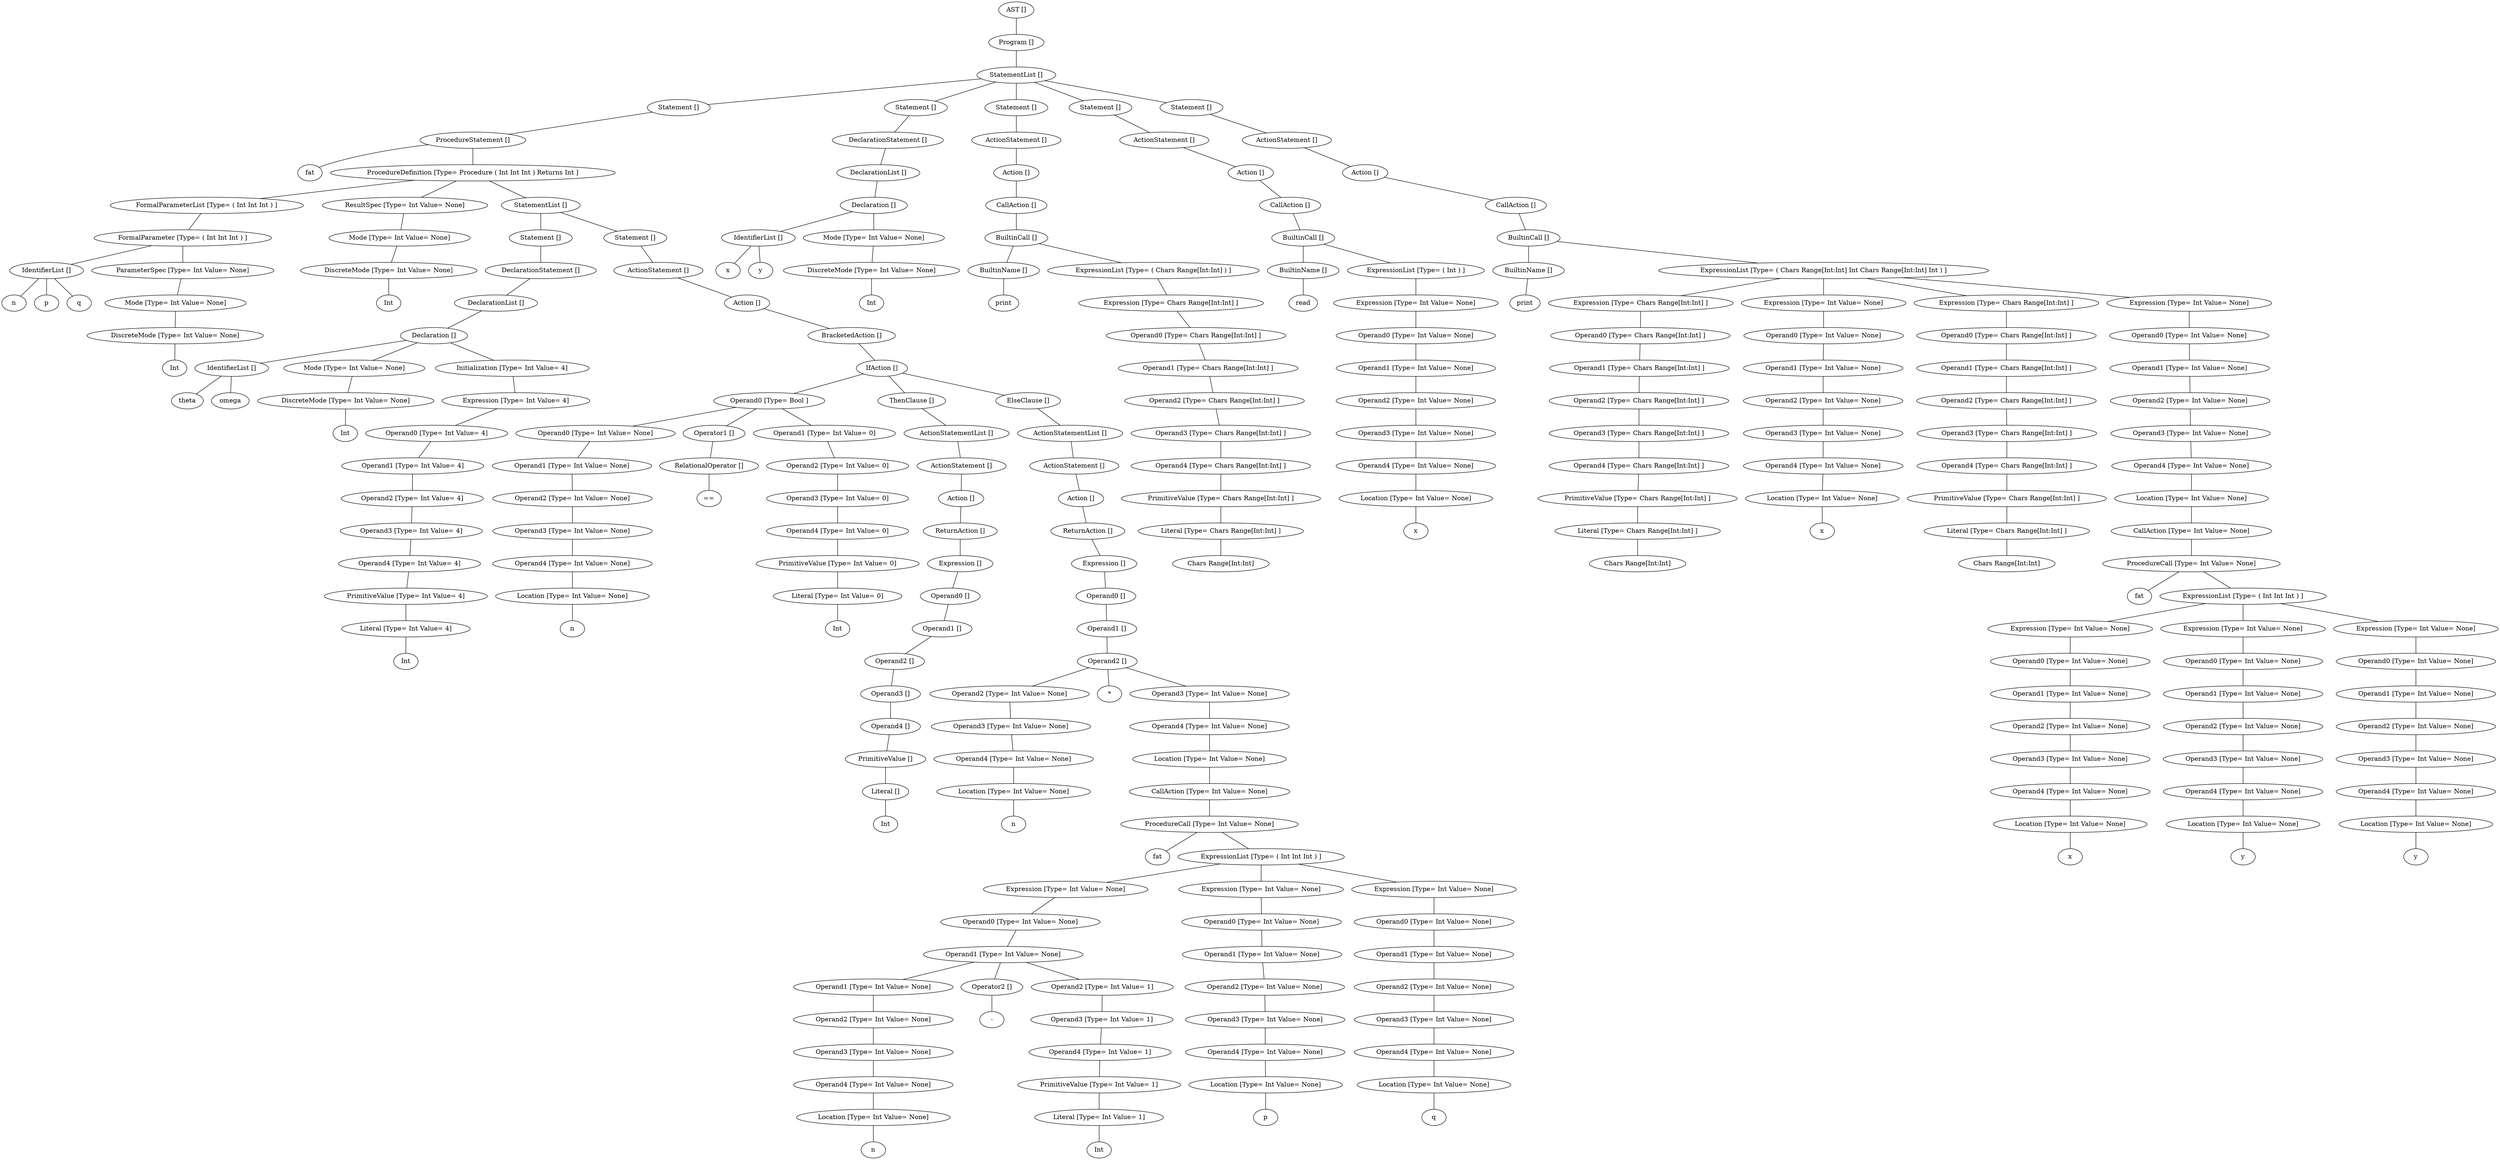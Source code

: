 graph G {
50306128 [label="AST []"];
50306240 [label="AST None"];
50306128 -- 50306240;
50306240 [label="Program []"];
50328576 [label="Program None"];
50306240 -- 50328576;
50328576 [label="StatementList []"];
49933056 [label="StatementList None"];
50328576 -- 49933056;
49933056 [label="Statement []"];
49933112 [label="Statement None"];
49933056 -- 49933112;
49933112 [label="ProcedureStatement []"];
11753220922106232739 [label=fat];
49933112 -- 11753220922106232739;
50261352 [label="ProcedureStatement None"];
49933112 -- 50261352;
50261352 [label="ProcedureDefinition [Type= Procedure ( Int Int Int ) Returns Int ]"];
49933336 [label="ProcedureDefinition Procedure ( Int Int Int ) Returns Int"];
50261352 -- 49933336;
49933336 [label="FormalParameterList [Type= ( Int Int Int ) ]"];
50260456 [label="FormalParameterList ( Int Int Int )"];
49933336 -- 50260456;
50260456 [label="FormalParameter [Type= ( Int Int Int ) ]"];
50260624 [label="FormalParameter ( Int Int Int )"];
50260456 -- 50260624;
50260624 [label="IdentifierList []"];
10289635874894923298 [label=n];
50260624 -- 10289635874894923298;
10816791692085970681 [label=p];
50260624 -- 10816791692085970681;
9429030737808121522 [label=q];
50260624 -- 9429030737808121522;
50260344 [label="FormalParameter ( Int Int Int )"];
50260456 -- 50260344;
50260344 [label="ParameterSpec [Type= Int Value= None]"];
50260680 [label="ParameterSpec Int"];
50260344 -- 50260680;
50260680 [label="Mode [Type= Int Value= None]"];
49933448 [label="Mode Int"];
50260680 -- 49933448;
49933448 [label="DiscreteMode [Type= Int Value= None]"];
12376218996499889081 [label=Int];
49933448 -- 12376218996499889081;
50260512 [label="ProcedureDefinition Procedure ( Int Int Int ) Returns Int"];
50261352 -- 50260512;
50260512 [label="ResultSpec [Type= Int Value= None]"];
50260960 [label="ResultSpec Int"];
50260512 -- 50260960;
50260960 [label="Mode [Type= Int Value= None]"];
50260568 [label="Mode Int"];
50260960 -- 50260568;
50260568 [label="DiscreteMode [Type= Int Value= None]"];
12080855125116047602 [label=Int];
50260568 -- 12080855125116047602;
50284472 [label="ProcedureDefinition Procedure ( Int Int Int ) Returns Int"];
50261352 -- 50284472;
50284472 [label="StatementList []"];
50261408 [label="StatementList None"];
50284472 -- 50261408;
50261408 [label="Statement []"];
50282904 [label="Statement None"];
50261408 -- 50282904;
50282904 [label="DeclarationStatement []"];
50261240 [label="DeclarationStatement None"];
50282904 -- 50261240;
50261240 [label="DeclarationList []"];
50261744 [label="DeclarationList None"];
50261240 -- 50261744;
50261744 [label="Declaration []"];
50260904 [label="Declaration None"];
50261744 -- 50260904;
50260904 [label="IdentifierList []"];
13462875845590353434 [label=theta];
50260904 -- 13462875845590353434;
12564790759931128373 [label=omega];
50260904 -- 12564790759931128373;
50261016 [label="Declaration None"];
50261744 -- 50261016;
50261016 [label="Mode [Type= Int Value= None]"];
50260736 [label="Mode Int"];
50261016 -- 50260736;
50260736 [label="DiscreteMode [Type= Int Value= None]"];
10849842271655727283 [label=Int];
50260736 -- 10849842271655727283;
50282736 [label="Declaration None"];
50261744 -- 50282736;
50282736 [label="Initialization [Type= Int Value= 4]"];
50282680 [label="Initialization Int"];
50282736 -- 50282680;
50282680 [label="Expression [Type= Int Value= 4]"];
50282624 [label="Expression Int"];
50282680 -- 50282624;
50282624 [label="Operand0 [Type= Int Value= 4]"];
50282568 [label="Operand0 Int"];
50282624 -- 50282568;
50282568 [label="Operand1 [Type= Int Value= 4]"];
50261968 [label="Operand1 Int"];
50282568 -- 50261968;
50261968 [label="Operand2 [Type= Int Value= 4]"];
50261912 [label="Operand2 Int"];
50261968 -- 50261912;
50261912 [label="Operand3 [Type= Int Value= 4]"];
50261576 [label="Operand3 Int"];
50261912 -- 50261576;
50261576 [label="Operand4 [Type= Int Value= 4]"];
50260848 [label="Operand4 Int"];
50261576 -- 50260848;
50260848 [label="PrimitiveValue [Type= Int Value= 4]"];
50261632 [label="PrimitiveValue Int"];
50260848 -- 50261632;
50261632 [label="Literal [Type= Int Value= 4]"];
13436550117560856267 [label=Int];
50261632 -- 13436550117560856267;
50282848 [label="StatementList None"];
50284472 -- 50282848;
50282848 [label="Statement []"];
50284752 [label="Statement None"];
50282848 -- 50284752;
50284752 [label="ActionStatement []"];
50284136 [label="ActionStatement None"];
50284752 -- 50284136;
50284136 [label="Action []"];
50282960 [label="Action None"];
50284136 -- 50282960;
50282960 [label="BracketedAction []"];
50284920 [label="BracketedAction None"];
50282960 -- 50284920;
50284920 [label="IfAction []"];
50284024 [label="IfAction None"];
50284920 -- 50284024;
50284024 [label="Operand0 [Type= Bool ]"];
50283296 [label="Operand0 Bool"];
50284024 -- 50283296;
50283296 [label="Operand0 [Type= Int Value= None]"];
50283240 [label="Operand0 Int"];
50283296 -- 50283240;
50283240 [label="Operand1 [Type= Int Value= None]"];
50283184 [label="Operand1 Int"];
50283240 -- 50283184;
50283184 [label="Operand2 [Type= Int Value= None]"];
50261856 [label="Operand2 Int"];
50283184 -- 50261856;
50261856 [label="Operand3 [Type= Int Value= None]"];
50282792 [label="Operand3 Int"];
50261856 -- 50282792;
50282792 [label="Operand4 [Type= Int Value= None]"];
50283016 [label="Operand4 Int"];
50282792 -- 50283016;
50283016 [label="Location [Type= Int Value= None]"];
11639602615100219367 [label=n];
50283016 -- 11639602615100219367;
50283072 [label="Operand0 Bool"];
50284024 -- 50283072;
50283072 [label="Operator1 []"];
50283352 [label="Operator1 None"];
50283072 -- 50283352;
50283352 [label="RelationalOperator []"];
13035601493671135643 [label="=="];
50283352 -- 13035601493671135643;
50283968 [label="Operand0 Bool"];
50284024 -- 50283968;
50283968 [label="Operand1 [Type= Int Value= 0]"];
50283912 [label="Operand1 Int"];
50283968 -- 50283912;
50283912 [label="Operand2 [Type= Int Value= 0]"];
50283856 [label="Operand2 Int"];
50283912 -- 50283856;
50283856 [label="Operand3 [Type= Int Value= 0]"];
50283688 [label="Operand3 Int"];
50283856 -- 50283688;
50283688 [label="Operand4 [Type= Int Value= 0]"];
50283520 [label="Operand4 Int"];
50283688 -- 50283520;
50283520 [label="PrimitiveValue [Type= Int Value= 0]"];
50283464 [label="PrimitiveValue Int"];
50283520 -- 50283464;
50283464 [label="Literal [Type= Int Value= 0]"];
13306613510781137244 [label=Int];
50283464 -- 13306613510781137244;
50284248 [label="IfAction None"];
50284920 -- 50284248;
50284248 [label="ThenClause []"];
50284864 [label="ThenClause None"];
50284248 -- 50284864;
50284864 [label="ActionStatementList []"];
50284808 [label="ActionStatementList None"];
50284864 -- 50284808;
50284808 [label="ActionStatement []"];
50284304 [label="ActionStatement None"];
50284808 -- 50284304;
50284304 [label="Action []"];
50284696 [label="Action None"];
50284304 -- 50284696;
50284696 [label="ReturnAction []"];
50284640 [label="ReturnAction None"];
50284696 -- 50284640;
50284640 [label="Expression []"];
50284584 [label="Expression None"];
50284640 -- 50284584;
50284584 [label="Operand0 []"];
50284528 [label="Operand0 None"];
50284584 -- 50284528;
50284528 [label="Operand1 []"];
50284080 [label="Operand1 None"];
50284528 -- 50284080;
50284080 [label="Operand2 []"];
50283632 [label="Operand2 None"];
50284080 -- 50283632;
50283632 [label="Operand3 []"];
50284192 [label="Operand3 None"];
50283632 -- 50284192;
50284192 [label="Operand4 []"];
50284360 [label="Operand4 None"];
50284192 -- 50284360;
50284360 [label="PrimitiveValue []"];
50283408 [label="PrimitiveValue None"];
50284360 -- 50283408;
50283408 [label="Literal []"];
12076231833212066428 [label=Int];
50283408 -- 12076231833212066428;
50285088 [label="IfAction None"];
50284920 -- 50285088;
50285088 [label="ElseClause []"];
50304112 [label="ElseClause None"];
50285088 -- 50304112;
50304112 [label="ActionStatementList []"];
50304056 [label="ActionStatementList None"];
50304112 -- 50304056;
50304056 [label="ActionStatement []"];
50285144 [label="ActionStatement None"];
50304056 -- 50285144;
50285144 [label="Action []"];
50285256 [label="Action None"];
50285144 -- 50285256;
50285256 [label="ReturnAction []"];
50303832 [label="ReturnAction None"];
50285256 -- 50303832;
50303832 [label="Expression []"];
50303104 [label="Expression None"];
50303832 -- 50303104;
50303104 [label="Operand0 []"];
50285312 [label="Operand0 None"];
50303104 -- 50285312;
50285312 [label="Operand1 []"];
50303888 [label="Operand1 None"];
50285312 -- 50303888;
50303888 [label="Operand2 []"];
50283800 [label="Operand2 None"];
50303888 -- 50283800;
50283800 [label="Operand2 [Type= Int Value= None]"];
50285032 [label="Operand2 Int"];
50283800 -- 50285032;
50285032 [label="Operand3 [Type= Int Value= None]"];
50285200 [label="Operand3 Int"];
50285032 -- 50285200;
50285200 [label="Operand4 [Type= Int Value= None]"];
50283744 [label="Operand4 Int"];
50285200 -- 50283744;
50283744 [label="Location [Type= Int Value= None]"];
13026372701379514957 [label=n];
50283744 -- 13026372701379514957;
13365311690945712172 [label="*"];
50303888 -- 13365311690945712172;
50285536 [label="Operand2 None"];
50303888 -- 50285536;
50285536 [label="Operand3 [Type= Int Value= None]"];
50303384 [label="Operand3 Int"];
50285536 -- 50303384;
50303384 [label="Operand4 [Type= Int Value= None]"];
50303944 [label="Operand4 Int"];
50303384 -- 50303944;
50303944 [label="Location [Type= Int Value= None]"];
50285424 [label="Location Int"];
50303944 -- 50285424;
50285424 [label="CallAction [Type= Int Value= None]"];
50303496 [label="CallAction Int"];
50285424 -- 50303496;
50303496 [label="ProcedureCall [Type= Int Value= None]"];
13647065263546765298 [label=fat];
50303496 -- 13647065263546765298;
50303776 [label="ProcedureCall Int"];
50303496 -- 50303776;
50303776 [label="ExpressionList [Type= ( Int Int Int ) ]"];
50286432 [label="ExpressionList ( Int Int Int )"];
50303776 -- 50286432;
50286432 [label="Expression [Type= Int Value= None]"];
50285872 [label="Expression Int"];
50286432 -- 50285872;
50285872 [label="Operand0 [Type= Int Value= None]"];
50286320 [label="Operand0 Int"];
50285872 -- 50286320;
50286320 [label="Operand1 [Type= Int Value= None]"];
50285760 [label="Operand1 Int"];
50286320 -- 50285760;
50285760 [label="Operand1 [Type= Int Value= None]"];
50285704 [label="Operand1 Int"];
50285760 -- 50285704;
50285704 [label="Operand2 [Type= Int Value= None]"];
50285368 [label="Operand2 Int"];
50285704 -- 50285368;
50285368 [label="Operand3 [Type= Int Value= None]"];
50285592 [label="Operand3 Int"];
50285368 -- 50285592;
50285592 [label="Operand4 [Type= Int Value= None]"];
50284976 [label="Operand4 Int"];
50285592 -- 50284976;
50284976 [label="Location [Type= Int Value= None]"];
10136506825088261458 [label=n];
50284976 -- 10136506825088261458;
50285816 [label="Operand1 Int"];
50286320 -- 50285816;
50285816 [label="Operator2 []"];
9384898343418041822 [label="-"];
50285816 -- 9384898343418041822;
50286264 [label="Operand1 Int"];
50286320 -- 50286264;
50286264 [label="Operand2 [Type= Int Value= 1]"];
50286208 [label="Operand2 Int"];
50286264 -- 50286208;
50286208 [label="Operand3 [Type= Int Value= 1]"];
50286096 [label="Operand3 Int"];
50286208 -- 50286096;
50286096 [label="Operand4 [Type= Int Value= 1]"];
50285984 [label="Operand4 Int"];
50286096 -- 50285984;
50285984 [label="PrimitiveValue [Type= Int Value= 1]"];
50285648 [label="PrimitiveValue Int"];
50285984 -- 50285648;
50285648 [label="Literal [Type= Int Value= 1]"];
13680483630917273276 [label=Int];
50285648 -- 13680483630917273276;
50303328 [label="ExpressionList ( Int Int Int )"];
50303776 -- 50303328;
50303328 [label="Expression [Type= Int Value= None]"];
50303272 [label="Expression Int"];
50303328 -- 50303272;
50303272 [label="Operand0 [Type= Int Value= None]"];
50303216 [label="Operand0 Int"];
50303272 -- 50303216;
50303216 [label="Operand1 [Type= Int Value= None]"];
50303160 [label="Operand1 Int"];
50303216 -- 50303160;
50303160 [label="Operand2 [Type= Int Value= None]"];
50286544 [label="Operand2 Int"];
50303160 -- 50286544;
50286544 [label="Operand3 [Type= Int Value= None]"];
50303048 [label="Operand3 Int"];
50286544 -- 50303048;
50303048 [label="Operand4 [Type= Int Value= None]"];
50285928 [label="Operand4 Int"];
50303048 -- 50285928;
50285928 [label="Location [Type= Int Value= None]"];
9841466005819697017 [label=p];
50285928 -- 9841466005819697017;
50303720 [label="ExpressionList ( Int Int Int )"];
50303776 -- 50303720;
50303720 [label="Expression [Type= Int Value= None]"];
50303440 [label="Expression Int"];
50303720 -- 50303440;
50303440 [label="Operand0 [Type= Int Value= None]"];
50303608 [label="Operand0 Int"];
50303440 -- 50303608;
50303608 [label="Operand1 [Type= Int Value= None]"];
50286488 [label="Operand1 Int"];
50303608 -- 50286488;
50286488 [label="Operand2 [Type= Int Value= None]"];
50303552 [label="Operand2 Int"];
50286488 -- 50303552;
50303552 [label="Operand3 [Type= Int Value= None]"];
50286152 [label="Operand3 Int"];
50303552 -- 50286152;
50286152 [label="Operand4 [Type= Int Value= None]"];
50286376 [label="Operand4 Int"];
50286152 -- 50286376;
50286376 [label="Location [Type= Int Value= None]"];
11092580874376074912 [label=q];
50286376 -- 11092580874376074912;
50304448 [label="StatementList None"];
50328576 -- 50304448;
50304448 [label="Statement []"];
50261184 [label="Statement None"];
50304448 -- 50261184;
50261184 [label="DeclarationStatement []"];
50261464 [label="DeclarationStatement None"];
50261184 -- 50261464;
50261464 [label="DeclarationList []"];
50303664 [label="DeclarationList None"];
50261464 -- 50303664;
50303664 [label="Declaration []"];
50261296 [label="Declaration None"];
50303664 -- 50261296;
50261296 [label="IdentifierList []"];
13309439844471537005 [label=x];
50261296 -- 13309439844471537005;
10116246515043968455 [label=y];
50261296 -- 10116246515043968455;
50260288 [label="Declaration None"];
50303664 -- 50260288;
50260288 [label="Mode [Type= Int Value= None]"];
49933392 [label="Mode Int"];
50260288 -- 49933392;
49933392 [label="DiscreteMode [Type= Int Value= None]"];
10379031320550724717 [label=Int];
49933392 -- 10379031320550724717;
50304504 [label="StatementList None"];
50328576 -- 50304504;
50304504 [label="Statement []"];
50305456 [label="Statement None"];
50304504 -- 50305456;
50305456 [label="ActionStatement []"];
50305344 [label="ActionStatement None"];
50305456 -- 50305344;
50305344 [label="Action []"];
50304224 [label="Action None"];
50305344 -- 50304224;
50304224 [label="CallAction []"];
50305232 [label="CallAction None"];
50304224 -- 50305232;
50305232 [label="BuiltinCall []"];
49932888 [label="BuiltinCall None"];
50305232 -- 49932888;
49932888 [label="BuiltinName []"];
10261240001608639079 [label=print];
49932888 -- 10261240001608639079;
50305176 [label="BuiltinCall None"];
50305232 -- 50305176;
50305176 [label="ExpressionList [Type= ( Chars Range[Int:Int] ) ]"];
50305120 [label="ExpressionList ( Chars Range[Int:Int] )"];
50305176 -- 50305120;
50305120 [label="Expression [Type= Chars Range[Int:Int] ]"];
50305064 [label="Expression Chars Range[Int:Int]"];
50305120 -- 50305064;
50305064 [label="Operand0 [Type= Chars Range[Int:Int] ]"];
50305008 [label="Operand0 Chars Range[Int:Int]"];
50305064 -- 50305008;
50305008 [label="Operand1 [Type= Chars Range[Int:Int] ]"];
50304952 [label="Operand1 Chars Range[Int:Int]"];
50305008 -- 50304952;
50304952 [label="Operand2 [Type= Chars Range[Int:Int] ]"];
50304896 [label="Operand2 Chars Range[Int:Int]"];
50304952 -- 50304896;
50304896 [label="Operand3 [Type= Chars Range[Int:Int] ]"];
49933224 [label="Operand3 Chars Range[Int:Int]"];
50304896 -- 49933224;
49933224 [label="Operand4 [Type= Chars Range[Int:Int] ]"];
50304168 [label="Operand4 Chars Range[Int:Int]"];
49933224 -- 50304168;
50304168 [label="PrimitiveValue [Type= Chars Range[Int:Int] ]"];
50304392 [label="PrimitiveValue Chars Range[Int:Int]"];
50304168 -- 50304392;
50304392 [label="Literal [Type= Chars Range[Int:Int] ]"];
9438913767285212753 [label="Chars Range[Int:Int]"];
50304392 -- 9438913767285212753;
50305568 [label="StatementList None"];
50328576 -- 50305568;
50305568 [label="Statement []"];
50306296 [label="Statement None"];
50305568 -- 50306296;
50306296 [label="ActionStatement []"];
50306184 [label="ActionStatement None"];
50306296 -- 50306184;
50306184 [label="Action []"];
50305624 [label="Action None"];
50306184 -- 50305624;
50305624 [label="CallAction []"];
50306072 [label="CallAction None"];
50305624 -- 50306072;
50306072 [label="BuiltinCall []"];
50260400 [label="BuiltinCall None"];
50306072 -- 50260400;
50260400 [label="BuiltinName []"];
9680439552011516513 [label=read];
50260400 -- 9680439552011516513;
50306016 [label="BuiltinCall None"];
50306072 -- 50306016;
50306016 [label="ExpressionList [Type= ( Int ) ]"];
50305960 [label="ExpressionList ( Int )"];
50306016 -- 50305960;
50305960 [label="Expression [Type= Int Value= None]"];
50305904 [label="Expression Int"];
50305960 -- 50305904;
50305904 [label="Operand0 [Type= Int Value= None]"];
50305848 [label="Operand0 Int"];
50305904 -- 50305848;
50305848 [label="Operand1 [Type= Int Value= None]"];
50305792 [label="Operand1 Int"];
50305848 -- 50305792;
50305792 [label="Operand2 [Type= Int Value= None]"];
50304336 [label="Operand2 Int"];
50305792 -- 50304336;
50304336 [label="Operand3 [Type= Int Value= None]"];
50305680 [label="Operand3 Int"];
50304336 -- 50305680;
50305680 [label="Operand4 [Type= Int Value= None]"];
50305512 [label="Operand4 Int"];
50305680 -- 50305512;
50305512 [label="Location [Type= Int Value= None]"];
13605521317076020351 [label=x];
50305512 -- 13605521317076020351;
50306408 [label="StatementList None"];
50328576 -- 50306408;
50306408 [label="Statement []"];
50329080 [label="Statement None"];
50306408 -- 50329080;
50329080 [label="ActionStatement []"];
50331040 [label="ActionStatement None"];
50329080 -- 50331040;
50331040 [label="Action []"];
50306464 [label="Action None"];
50331040 -- 50306464;
50306464 [label="CallAction []"];
50329192 [label="CallAction None"];
50306464 -- 50329192;
50329192 [label="BuiltinCall []"];
50305400 [label="BuiltinCall None"];
50329192 -- 50305400;
50305400 [label="BuiltinName []"];
10636458900508197957 [label=print];
50305400 -- 10636458900508197957;
50330872 [label="BuiltinCall None"];
50329192 -- 50330872;
50330872 [label="ExpressionList [Type= ( Chars Range[Int:Int] Int Chars Range[Int:Int] Int ) ]"];
50327680 [label="ExpressionList ( Chars Range[Int:Int] Int Chars Range[Int:Int] Int )"];
50330872 -- 50327680;
50327680 [label="Expression [Type= Chars Range[Int:Int] ]"];
50327624 [label="Expression Chars Range[Int:Int]"];
50327680 -- 50327624;
50327624 [label="Operand0 [Type= Chars Range[Int:Int] ]"];
50307024 [label="Operand0 Chars Range[Int:Int]"];
50327624 -- 50307024;
50307024 [label="Operand1 [Type= Chars Range[Int:Int] ]"];
50306968 [label="Operand1 Chars Range[Int:Int]"];
50307024 -- 50306968;
50306968 [label="Operand2 [Type= Chars Range[Int:Int] ]"];
50306912 [label="Operand2 Chars Range[Int:Int]"];
50306968 -- 50306912;
50306912 [label="Operand3 [Type= Chars Range[Int:Int] ]"];
50305288 [label="Operand3 Chars Range[Int:Int]"];
50306912 -- 50305288;
50305288 [label="Operand4 [Type= Chars Range[Int:Int] ]"];
50306520 [label="Operand4 Chars Range[Int:Int]"];
50305288 -- 50306520;
50306520 [label="PrimitiveValue [Type= Chars Range[Int:Int] ]"];
50306352 [label="PrimitiveValue Chars Range[Int:Int]"];
50306520 -- 50306352;
50306352 [label="Literal [Type= Chars Range[Int:Int] ]"];
10224042788718532922 [label="Chars Range[Int:Int]"];
50306352 -- 10224042788718532922;
50328240 [label="ExpressionList ( Chars Range[Int:Int] Int Chars Range[Int:Int] Int )"];
50330872 -- 50328240;
50328240 [label="Expression [Type= Int Value= None]"];
50328184 [label="Expression Int"];
50328240 -- 50328184;
50328184 [label="Operand0 [Type= Int Value= None]"];
50328128 [label="Operand0 Int"];
50328184 -- 50328128;
50328128 [label="Operand1 [Type= Int Value= None]"];
50328072 [label="Operand1 Int"];
50328128 -- 50328072;
50328072 [label="Operand2 [Type= Int Value= None]"];
50327904 [label="Operand2 Int"];
50328072 -- 50327904;
50327904 [label="Operand3 [Type= Int Value= None]"];
50327960 [label="Operand3 Int"];
50327904 -- 50327960;
50327960 [label="Operand4 [Type= Int Value= None]"];
50327792 [label="Operand4 Int"];
50327960 -- 50327792;
50327792 [label="Location [Type= Int Value= None]"];
12051400874774964287 [label=x];
50327792 -- 12051400874774964287;
50329024 [label="ExpressionList ( Chars Range[Int:Int] Int Chars Range[Int:Int] Int )"];
50330872 -- 50329024;
50329024 [label="Expression [Type= Chars Range[Int:Int] ]"];
50328968 [label="Expression Chars Range[Int:Int]"];
50329024 -- 50328968;
50328968 [label="Operand0 [Type= Chars Range[Int:Int] ]"];
50328352 [label="Operand0 Chars Range[Int:Int]"];
50328968 -- 50328352;
50328352 [label="Operand1 [Type= Chars Range[Int:Int] ]"];
50327736 [label="Operand1 Chars Range[Int:Int]"];
50328352 -- 50327736;
50327736 [label="Operand2 [Type= Chars Range[Int:Int] ]"];
50327848 [label="Operand2 Chars Range[Int:Int]"];
50327736 -- 50327848;
50327848 [label="Operand3 [Type= Chars Range[Int:Int] ]"];
50328464 [label="Operand3 Chars Range[Int:Int]"];
50327848 -- 50328464;
50328464 [label="Operand4 [Type= Chars Range[Int:Int] ]"];
50328520 [label="Operand4 Chars Range[Int:Int]"];
50328464 -- 50328520;
50328520 [label="PrimitiveValue [Type= Chars Range[Int:Int] ]"];
50306856 [label="PrimitiveValue Chars Range[Int:Int]"];
50328520 -- 50306856;
50306856 [label="Literal [Type= Chars Range[Int:Int] ]"];
12734252260552560443 [label="Chars Range[Int:Int]"];
50306856 -- 12734252260552560443;
50330648 [label="ExpressionList ( Chars Range[Int:Int] Int Chars Range[Int:Int] Int )"];
50330872 -- 50330648;
50330648 [label="Expression [Type= Int Value= None]"];
50329920 [label="Expression Int"];
50330648 -- 50329920;
50329920 [label="Operand0 [Type= Int Value= None]"];
50330480 [label="Operand0 Int"];
50329920 -- 50330480;
50330480 [label="Operand1 [Type= Int Value= None]"];
50330704 [label="Operand1 Int"];
50330480 -- 50330704;
50330704 [label="Operand2 [Type= Int Value= None]"];
50329416 [label="Operand2 Int"];
50330704 -- 50329416;
50329416 [label="Operand3 [Type= Int Value= None]"];
50330200 [label="Operand3 Int"];
50329416 -- 50330200;
50330200 [label="Operand4 [Type= Int Value= None]"];
50330760 [label="Operand4 Int"];
50330200 -- 50330760;
50330760 [label="Location [Type= Int Value= None]"];
50329304 [label="Location Int"];
50330760 -- 50329304;
50329304 [label="CallAction [Type= Int Value= None]"];
50330312 [label="CallAction Int"];
50329304 -- 50330312;
50330312 [label="ProcedureCall [Type= Int Value= None]"];
9917463938477868661 [label=fat];
50330312 -- 9917463938477868661;
50330592 [label="ProcedureCall Int"];
50330312 -- 50330592;
50330592 [label="ExpressionList [Type= ( Int Int Int ) ]"];
50329584 [label="ExpressionList ( Int Int Int )"];
50330592 -- 50329584;
50329584 [label="Expression [Type= Int Value= None]"];
50329136 [label="Expression Int"];
50329584 -- 50329136;
50329136 [label="Operand0 [Type= Int Value= None]"];
50328016 [label="Operand0 Int"];
50329136 -- 50328016;
50328016 [label="Operand1 [Type= Int Value= None]"];
50328296 [label="Operand1 Int"];
50328016 -- 50328296;
50328296 [label="Operand2 [Type= Int Value= None]"];
50329248 [label="Operand2 Int"];
50328296 -- 50329248;
50329248 [label="Operand3 [Type= Int Value= None]"];
50329472 [label="Operand3 Int"];
50329248 -- 50329472;
50329472 [label="Operand4 [Type= Int Value= None]"];
50328408 [label="Operand4 Int"];
50329472 -- 50328408;
50328408 [label="Location [Type= Int Value= None]"];
12538746245442766746 [label=x];
50328408 -- 12538746245442766746;
50330144 [label="ExpressionList ( Int Int Int )"];
50330592 -- 50330144;
50330144 [label="Expression [Type= Int Value= None]"];
50330088 [label="Expression Int"];
50330144 -- 50330088;
50330088 [label="Operand0 [Type= Int Value= None]"];
50330032 [label="Operand0 Int"];
50330088 -- 50330032;
50330032 [label="Operand1 [Type= Int Value= None]"];
50329976 [label="Operand1 Int"];
50330032 -- 50329976;
50329976 [label="Operand2 [Type= Int Value= None]"];
50329808 [label="Operand2 Int"];
50329976 -- 50329808;
50329808 [label="Operand3 [Type= Int Value= None]"];
50329864 [label="Operand3 Int"];
50329808 -- 50329864;
50329864 [label="Operand4 [Type= Int Value= None]"];
50329696 [label="Operand4 Int"];
50329864 -- 50329696;
50329696 [label="Location [Type= Int Value= None]"];
13188020047660843774 [label=y];
50329696 -- 13188020047660843774;
50330536 [label="ExpressionList ( Int Int Int )"];
50330592 -- 50330536;
50330536 [label="Expression [Type= Int Value= None]"];
50330256 [label="Expression Int"];
50330536 -- 50330256;
50330256 [label="Operand0 [Type= Int Value= None]"];
50329528 [label="Operand0 Int"];
50330256 -- 50329528;
50329528 [label="Operand1 [Type= Int Value= None]"];
50329640 [label="Operand1 Int"];
50329528 -- 50329640;
50329640 [label="Operand2 [Type= Int Value= None]"];
50330368 [label="Operand2 Int"];
50329640 -- 50330368;
50330368 [label="Operand3 [Type= Int Value= None]"];
50330424 [label="Operand3 Int"];
50330368 -- 50330424;
50330424 [label="Operand4 [Type= Int Value= None]"];
50329752 [label="Operand4 Int"];
50330424 -- 50329752;
50329752 [label="Location [Type= Int Value= None]"];
11976577391398672622 [label=y];
50329752 -- 11976577391398672622;
}
